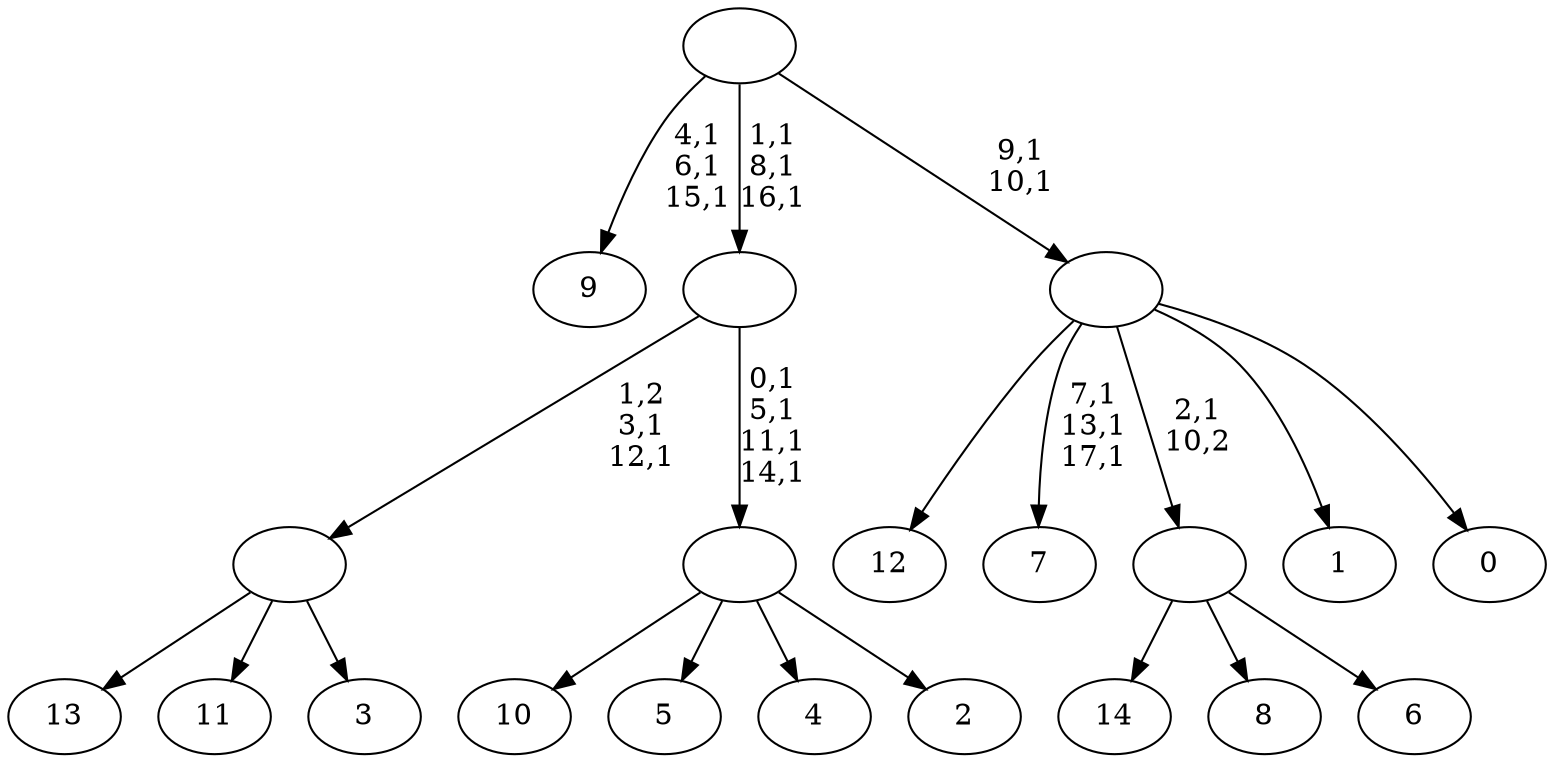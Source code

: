 digraph T {
	33 [label="14"]
	32 [label="13"]
	31 [label="12"]
	30 [label="11"]
	29 [label="10"]
	28 [label="9"]
	24 [label="8"]
	23 [label="7"]
	19 [label="6"]
	18 [label=""]
	17 [label="5"]
	16 [label="4"]
	15 [label="3"]
	14 [label=""]
	12 [label="2"]
	11 [label=""]
	7 [label=""]
	4 [label="1"]
	3 [label="0"]
	2 [label=""]
	0 [label=""]
	18 -> 33 [label=""]
	18 -> 24 [label=""]
	18 -> 19 [label=""]
	14 -> 32 [label=""]
	14 -> 30 [label=""]
	14 -> 15 [label=""]
	11 -> 29 [label=""]
	11 -> 17 [label=""]
	11 -> 16 [label=""]
	11 -> 12 [label=""]
	7 -> 11 [label="0,1\n5,1\n11,1\n14,1"]
	7 -> 14 [label="1,2\n3,1\n12,1"]
	2 -> 23 [label="7,1\n13,1\n17,1"]
	2 -> 31 [label=""]
	2 -> 18 [label="2,1\n10,2"]
	2 -> 4 [label=""]
	2 -> 3 [label=""]
	0 -> 2 [label="9,1\n10,1"]
	0 -> 7 [label="1,1\n8,1\n16,1"]
	0 -> 28 [label="4,1\n6,1\n15,1"]
}
